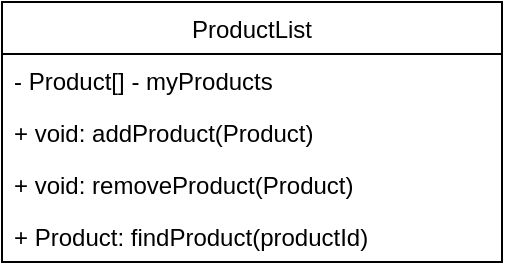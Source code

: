 <mxfile version="12.6.6" type="github">
  <diagram id="izc-extmcofrk_fSplO7" name="Page-1">
    <mxGraphModel dx="1646" dy="1038" grid="1" gridSize="10" guides="1" tooltips="1" connect="1" arrows="1" fold="1" page="1" pageScale="1" pageWidth="1700" pageHeight="1100" math="0" shadow="0">
      <root>
        <mxCell id="0"/>
        <mxCell id="1" parent="0"/>
        <mxCell id="bjPgcxyXlXS8JECezjEC-1" value="ProductList" style="swimlane;fontStyle=0;childLayout=stackLayout;horizontal=1;startSize=26;fillColor=none;horizontalStack=0;resizeParent=1;resizeParentMax=0;resizeLast=0;collapsible=1;marginBottom=0;" vertex="1" parent="1">
          <mxGeometry x="120" y="80" width="250" height="130" as="geometry"/>
        </mxCell>
        <mxCell id="bjPgcxyXlXS8JECezjEC-2" value="- Product[] - myProducts" style="text;strokeColor=none;fillColor=none;align=left;verticalAlign=top;spacingLeft=4;spacingRight=4;overflow=hidden;rotatable=0;points=[[0,0.5],[1,0.5]];portConstraint=eastwest;" vertex="1" parent="bjPgcxyXlXS8JECezjEC-1">
          <mxGeometry y="26" width="250" height="26" as="geometry"/>
        </mxCell>
        <mxCell id="bjPgcxyXlXS8JECezjEC-3" value="+ void: addProduct(Product)" style="text;strokeColor=none;fillColor=none;align=left;verticalAlign=top;spacingLeft=4;spacingRight=4;overflow=hidden;rotatable=0;points=[[0,0.5],[1,0.5]];portConstraint=eastwest;" vertex="1" parent="bjPgcxyXlXS8JECezjEC-1">
          <mxGeometry y="52" width="250" height="26" as="geometry"/>
        </mxCell>
        <mxCell id="bjPgcxyXlXS8JECezjEC-4" value="+ void: removeProduct(Product)&#xa;" style="text;strokeColor=none;fillColor=none;align=left;verticalAlign=top;spacingLeft=4;spacingRight=4;overflow=hidden;rotatable=0;points=[[0,0.5],[1,0.5]];portConstraint=eastwest;" vertex="1" parent="bjPgcxyXlXS8JECezjEC-1">
          <mxGeometry y="78" width="250" height="26" as="geometry"/>
        </mxCell>
        <mxCell id="bjPgcxyXlXS8JECezjEC-5" value="+ Product: findProduct(productId)" style="text;strokeColor=none;fillColor=none;align=left;verticalAlign=top;spacingLeft=4;spacingRight=4;overflow=hidden;rotatable=0;points=[[0,0.5],[1,0.5]];portConstraint=eastwest;" vertex="1" parent="bjPgcxyXlXS8JECezjEC-1">
          <mxGeometry y="104" width="250" height="26" as="geometry"/>
        </mxCell>
      </root>
    </mxGraphModel>
  </diagram>
</mxfile>
